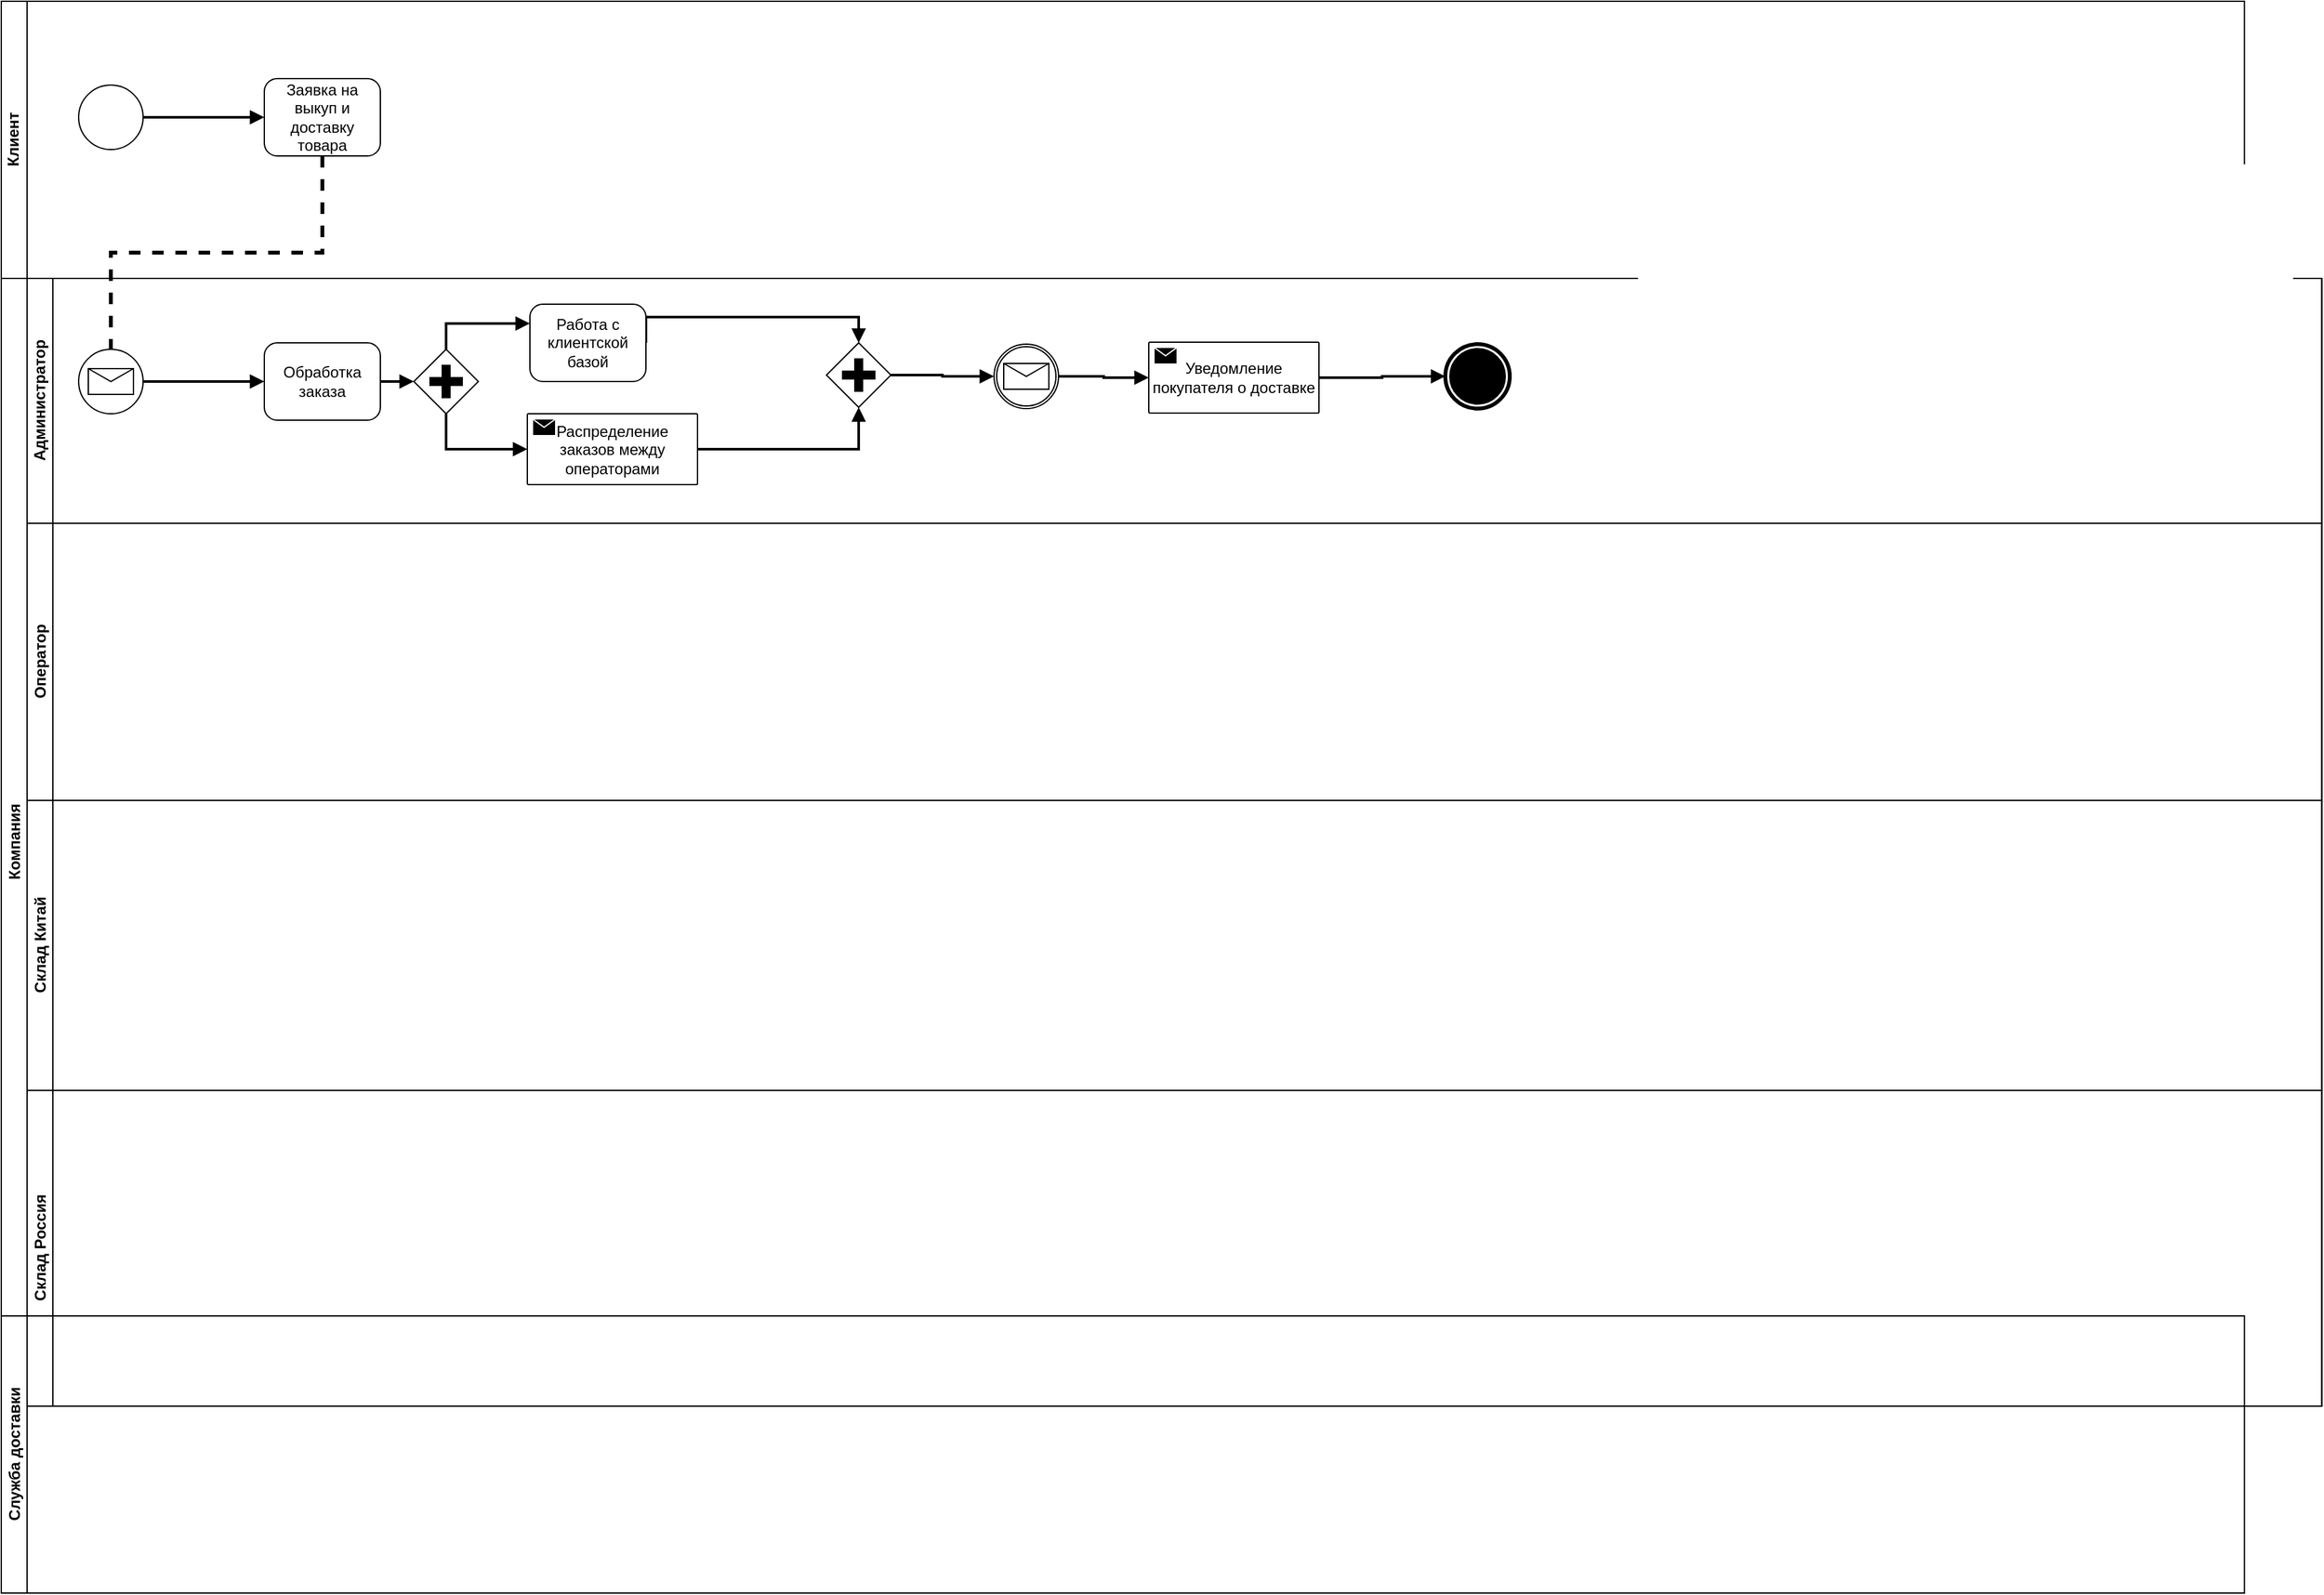 <mxfile version="20.3.0" type="device"><diagram id="prtHgNgQTEPvFCAcTncT" name="Page-1"><mxGraphModel dx="553" dy="2075" grid="1" gridSize="10" guides="1" tooltips="1" connect="1" arrows="1" fold="1" page="1" pageScale="1" pageWidth="827" pageHeight="1169" math="0" shadow="0"><root><mxCell id="0"/><mxCell id="1" parent="0"/><mxCell id="dNxyNK7c78bLwvsdeMH5-19" value="Компания" style="swimlane;html=1;childLayout=stackLayout;resizeParent=1;resizeParentMax=0;horizontal=0;startSize=20;horizontalStack=0;" parent="1" vertex="1"><mxGeometry x="120" y="120" width="1799.79" height="875" as="geometry"/></mxCell><mxCell id="dNxyNK7c78bLwvsdeMH5-20" value="Администратор" style="swimlane;html=1;startSize=20;horizontal=0;" parent="dNxyNK7c78bLwvsdeMH5-19" vertex="1"><mxGeometry x="20" width="1779.79" height="190" as="geometry"/></mxCell><mxCell id="xnWT8J1A1aoxG9lBanC5-50" style="edgeStyle=orthogonalEdgeStyle;rounded=0;orthogonalLoop=1;jettySize=auto;html=1;exitX=1;exitY=0.5;exitDx=0;exitDy=0;exitPerimeter=0;entryX=0;entryY=0.5;entryDx=0;entryDy=0;entryPerimeter=0;strokeWidth=2;endArrow=block;endFill=1;" edge="1" parent="dNxyNK7c78bLwvsdeMH5-20" source="xnWT8J1A1aoxG9lBanC5-43" target="xnWT8J1A1aoxG9lBanC5-49"><mxGeometry relative="1" as="geometry"/></mxCell><mxCell id="xnWT8J1A1aoxG9lBanC5-43" value="Обработка заказа" style="points=[[0.25,0,0],[0.5,0,0],[0.75,0,0],[1,0.25,0],[1,0.5,0],[1,0.75,0],[0.75,1,0],[0.5,1,0],[0.25,1,0],[0,0.75,0],[0,0.5,0],[0,0.25,0]];shape=mxgraph.bpmn.task;whiteSpace=wrap;rectStyle=rounded;size=10;taskMarker=abstract;" vertex="1" parent="dNxyNK7c78bLwvsdeMH5-20"><mxGeometry x="184" y="50" width="90" height="60" as="geometry"/></mxCell><mxCell id="xnWT8J1A1aoxG9lBanC5-46" style="edgeStyle=orthogonalEdgeStyle;rounded=0;orthogonalLoop=1;jettySize=auto;html=1;exitX=1;exitY=0.5;exitDx=0;exitDy=0;exitPerimeter=0;entryX=0;entryY=0.5;entryDx=0;entryDy=0;entryPerimeter=0;strokeWidth=2;endArrow=block;endFill=1;" edge="1" parent="dNxyNK7c78bLwvsdeMH5-20" source="xnWT8J1A1aoxG9lBanC5-44" target="xnWT8J1A1aoxG9lBanC5-43"><mxGeometry relative="1" as="geometry"/></mxCell><mxCell id="xnWT8J1A1aoxG9lBanC5-44" value="" style="points=[[0.145,0.145,0],[0.5,0,0],[0.855,0.145,0],[1,0.5,0],[0.855,0.855,0],[0.5,1,0],[0.145,0.855,0],[0,0.5,0]];shape=mxgraph.bpmn.event;html=1;verticalLabelPosition=bottom;labelBackgroundColor=#ffffff;verticalAlign=top;align=center;perimeter=ellipsePerimeter;outlineConnect=0;aspect=fixed;outline=standard;symbol=message;" vertex="1" parent="dNxyNK7c78bLwvsdeMH5-20"><mxGeometry x="40" y="55" width="50" height="50" as="geometry"/></mxCell><mxCell id="xnWT8J1A1aoxG9lBanC5-57" style="edgeStyle=orthogonalEdgeStyle;rounded=0;orthogonalLoop=1;jettySize=auto;html=1;exitX=1;exitY=0.5;exitDx=0;exitDy=0;exitPerimeter=0;entryX=0.5;entryY=0;entryDx=0;entryDy=0;entryPerimeter=0;strokeWidth=2;endArrow=block;endFill=1;" edge="1" parent="dNxyNK7c78bLwvsdeMH5-20" source="xnWT8J1A1aoxG9lBanC5-47" target="xnWT8J1A1aoxG9lBanC5-56"><mxGeometry relative="1" as="geometry"><Array as="points"><mxPoint x="480" y="30"/><mxPoint x="645" y="30"/></Array></mxGeometry></mxCell><mxCell id="xnWT8J1A1aoxG9lBanC5-47" value="Работа с клиентской базой" style="points=[[0.25,0,0],[0.5,0,0],[0.75,0,0],[1,0.25,0],[1,0.5,0],[1,0.75,0],[0.75,1,0],[0.5,1,0],[0.25,1,0],[0,0.75,0],[0,0.5,0],[0,0.25,0]];shape=mxgraph.bpmn.task;whiteSpace=wrap;rectStyle=rounded;size=10;taskMarker=abstract;" vertex="1" parent="dNxyNK7c78bLwvsdeMH5-20"><mxGeometry x="390" y="20" width="90" height="60" as="geometry"/></mxCell><mxCell id="xnWT8J1A1aoxG9lBanC5-51" style="edgeStyle=orthogonalEdgeStyle;rounded=0;orthogonalLoop=1;jettySize=auto;html=1;exitX=0.5;exitY=0;exitDx=0;exitDy=0;exitPerimeter=0;entryX=0;entryY=0.25;entryDx=0;entryDy=0;entryPerimeter=0;strokeWidth=2;endArrow=block;endFill=1;" edge="1" parent="dNxyNK7c78bLwvsdeMH5-20" source="xnWT8J1A1aoxG9lBanC5-49" target="xnWT8J1A1aoxG9lBanC5-47"><mxGeometry relative="1" as="geometry"/></mxCell><mxCell id="xnWT8J1A1aoxG9lBanC5-55" style="edgeStyle=orthogonalEdgeStyle;rounded=0;orthogonalLoop=1;jettySize=auto;html=1;exitX=0.5;exitY=1;exitDx=0;exitDy=0;exitPerimeter=0;entryX=0;entryY=0.5;entryDx=0;entryDy=0;entryPerimeter=0;strokeWidth=2;endArrow=block;endFill=1;" edge="1" parent="dNxyNK7c78bLwvsdeMH5-20" source="xnWT8J1A1aoxG9lBanC5-49" target="xnWT8J1A1aoxG9lBanC5-53"><mxGeometry relative="1" as="geometry"/></mxCell><mxCell id="xnWT8J1A1aoxG9lBanC5-49" value="" style="points=[[0.25,0.25,0],[0.5,0,0],[0.75,0.25,0],[1,0.5,0],[0.75,0.75,0],[0.5,1,0],[0.25,0.75,0],[0,0.5,0]];shape=mxgraph.bpmn.gateway2;html=1;verticalLabelPosition=bottom;labelBackgroundColor=#ffffff;verticalAlign=top;align=center;perimeter=rhombusPerimeter;outlineConnect=0;outline=none;symbol=none;gwType=parallel;" vertex="1" parent="dNxyNK7c78bLwvsdeMH5-20"><mxGeometry x="300" y="55" width="50" height="50" as="geometry"/></mxCell><mxCell id="xnWT8J1A1aoxG9lBanC5-58" style="edgeStyle=orthogonalEdgeStyle;rounded=0;orthogonalLoop=1;jettySize=auto;html=1;exitX=1;exitY=0.5;exitDx=0;exitDy=0;exitPerimeter=0;entryX=0.5;entryY=1;entryDx=0;entryDy=0;entryPerimeter=0;strokeWidth=2;endArrow=block;endFill=1;" edge="1" parent="dNxyNK7c78bLwvsdeMH5-20" source="xnWT8J1A1aoxG9lBanC5-53" target="xnWT8J1A1aoxG9lBanC5-56"><mxGeometry relative="1" as="geometry"/></mxCell><mxCell id="xnWT8J1A1aoxG9lBanC5-53" value="Распределение заказов между операторами" style="points=[[0.25,0,0],[0.5,0,0],[0.75,0,0],[1,0.25,0],[1,0.5,0],[1,0.75,0],[0.75,1,0],[0.5,1,0],[0.25,1,0],[0,0.75,0],[0,0.5,0],[0,0.25,0]];shape=mxgraph.bpmn.task;whiteSpace=wrap;rectStyle=rounded;size=1;taskMarker=send;" vertex="1" parent="dNxyNK7c78bLwvsdeMH5-20"><mxGeometry x="388" y="105" width="132" height="55" as="geometry"/></mxCell><mxCell id="xnWT8J1A1aoxG9lBanC5-60" style="edgeStyle=orthogonalEdgeStyle;rounded=0;orthogonalLoop=1;jettySize=auto;html=1;exitX=1;exitY=0.5;exitDx=0;exitDy=0;exitPerimeter=0;entryX=0;entryY=0.5;entryDx=0;entryDy=0;entryPerimeter=0;strokeWidth=2;endArrow=block;endFill=1;" edge="1" parent="dNxyNK7c78bLwvsdeMH5-20" source="xnWT8J1A1aoxG9lBanC5-56" target="xnWT8J1A1aoxG9lBanC5-59"><mxGeometry relative="1" as="geometry"/></mxCell><mxCell id="xnWT8J1A1aoxG9lBanC5-56" value="" style="points=[[0.25,0.25,0],[0.5,0,0],[0.75,0.25,0],[1,0.5,0],[0.75,0.75,0],[0.5,1,0],[0.25,0.75,0],[0,0.5,0]];shape=mxgraph.bpmn.gateway2;html=1;verticalLabelPosition=bottom;labelBackgroundColor=#ffffff;verticalAlign=top;align=center;perimeter=rhombusPerimeter;outlineConnect=0;outline=none;symbol=none;gwType=parallel;" vertex="1" parent="dNxyNK7c78bLwvsdeMH5-20"><mxGeometry x="620" y="50" width="50" height="50" as="geometry"/></mxCell><mxCell id="xnWT8J1A1aoxG9lBanC5-62" style="edgeStyle=orthogonalEdgeStyle;rounded=0;orthogonalLoop=1;jettySize=auto;html=1;exitX=1;exitY=0.5;exitDx=0;exitDy=0;exitPerimeter=0;entryX=0;entryY=0.5;entryDx=0;entryDy=0;entryPerimeter=0;strokeWidth=2;endArrow=block;endFill=1;" edge="1" parent="dNxyNK7c78bLwvsdeMH5-20" source="xnWT8J1A1aoxG9lBanC5-59" target="xnWT8J1A1aoxG9lBanC5-61"><mxGeometry relative="1" as="geometry"/></mxCell><mxCell id="xnWT8J1A1aoxG9lBanC5-59" value="" style="points=[[0.145,0.145,0],[0.5,0,0],[0.855,0.145,0],[1,0.5,0],[0.855,0.855,0],[0.5,1,0],[0.145,0.855,0],[0,0.5,0]];shape=mxgraph.bpmn.event;html=1;verticalLabelPosition=bottom;labelBackgroundColor=#ffffff;verticalAlign=top;align=center;perimeter=ellipsePerimeter;outlineConnect=0;aspect=fixed;outline=catching;symbol=message;" vertex="1" parent="dNxyNK7c78bLwvsdeMH5-20"><mxGeometry x="750" y="51" width="50" height="50" as="geometry"/></mxCell><mxCell id="xnWT8J1A1aoxG9lBanC5-64" style="edgeStyle=orthogonalEdgeStyle;rounded=0;orthogonalLoop=1;jettySize=auto;html=1;exitX=1;exitY=0.5;exitDx=0;exitDy=0;exitPerimeter=0;entryX=0;entryY=0.5;entryDx=0;entryDy=0;entryPerimeter=0;strokeWidth=2;endArrow=block;endFill=1;" edge="1" parent="dNxyNK7c78bLwvsdeMH5-20" source="xnWT8J1A1aoxG9lBanC5-61" target="xnWT8J1A1aoxG9lBanC5-63"><mxGeometry relative="1" as="geometry"/></mxCell><mxCell id="xnWT8J1A1aoxG9lBanC5-61" value="Уведомление покупателя о доставке" style="points=[[0.25,0,0],[0.5,0,0],[0.75,0,0],[1,0.25,0],[1,0.5,0],[1,0.75,0],[0.75,1,0],[0.5,1,0],[0.25,1,0],[0,0.75,0],[0,0.5,0],[0,0.25,0]];shape=mxgraph.bpmn.task;whiteSpace=wrap;rectStyle=rounded;size=1;taskMarker=send;" vertex="1" parent="dNxyNK7c78bLwvsdeMH5-20"><mxGeometry x="870" y="49.5" width="132" height="55" as="geometry"/></mxCell><mxCell id="xnWT8J1A1aoxG9lBanC5-63" value="" style="points=[[0.145,0.145,0],[0.5,0,0],[0.855,0.145,0],[1,0.5,0],[0.855,0.855,0],[0.5,1,0],[0.145,0.855,0],[0,0.5,0]];shape=mxgraph.bpmn.event;html=1;verticalLabelPosition=bottom;labelBackgroundColor=#ffffff;verticalAlign=top;align=center;perimeter=ellipsePerimeter;outlineConnect=0;aspect=fixed;outline=end;symbol=terminate;strokeWidth=1;perimeterSpacing=0;" vertex="1" parent="dNxyNK7c78bLwvsdeMH5-20"><mxGeometry x="1100" y="51" width="50" height="50" as="geometry"/></mxCell><mxCell id="dNxyNK7c78bLwvsdeMH5-21" value="Оператор" style="swimlane;html=1;startSize=20;horizontal=0;" parent="dNxyNK7c78bLwvsdeMH5-19" vertex="1"><mxGeometry x="20" y="190" width="1779.79" height="215" as="geometry"/></mxCell><mxCell id="dNxyNK7c78bLwvsdeMH5-22" value="Склад Китай" style="swimlane;html=1;startSize=20;horizontal=0;" parent="dNxyNK7c78bLwvsdeMH5-19" vertex="1"><mxGeometry x="20" y="405" width="1779.79" height="225" as="geometry"/></mxCell><mxCell id="xnWT8J1A1aoxG9lBanC5-30" value="Склад Россия" style="swimlane;html=1;startSize=20;horizontal=0;" vertex="1" parent="dNxyNK7c78bLwvsdeMH5-19"><mxGeometry x="20" y="630" width="1779.79" height="245" as="geometry"/></mxCell><mxCell id="xnWT8J1A1aoxG9lBanC5-37" value="Служба доставки" style="swimlane;html=1;startSize=20;horizontal=0;" vertex="1" parent="1"><mxGeometry x="120" y="925" width="1739.79" height="215" as="geometry"/></mxCell><mxCell id="xnWT8J1A1aoxG9lBanC5-38" value="Клиент" style="swimlane;html=1;startSize=20;horizontal=0;" vertex="1" parent="1"><mxGeometry x="120" y="-95" width="1739.79" height="215" as="geometry"/></mxCell><mxCell id="xnWT8J1A1aoxG9lBanC5-42" style="edgeStyle=orthogonalEdgeStyle;rounded=0;orthogonalLoop=1;jettySize=auto;html=1;exitX=1;exitY=0.5;exitDx=0;exitDy=0;exitPerimeter=0;entryX=0;entryY=0.5;entryDx=0;entryDy=0;entryPerimeter=0;endArrow=block;endFill=1;strokeWidth=2;" edge="1" parent="xnWT8J1A1aoxG9lBanC5-38" source="xnWT8J1A1aoxG9lBanC5-40" target="xnWT8J1A1aoxG9lBanC5-41"><mxGeometry relative="1" as="geometry"/></mxCell><mxCell id="xnWT8J1A1aoxG9lBanC5-40" value="" style="points=[[0.145,0.145,0],[0.5,0,0],[0.855,0.145,0],[1,0.5,0],[0.855,0.855,0],[0.5,1,0],[0.145,0.855,0],[0,0.5,0]];shape=mxgraph.bpmn.event;html=1;verticalLabelPosition=bottom;labelBackgroundColor=#ffffff;verticalAlign=top;align=center;perimeter=ellipsePerimeter;outlineConnect=0;aspect=fixed;outline=standard;symbol=general;" vertex="1" parent="xnWT8J1A1aoxG9lBanC5-38"><mxGeometry x="60" y="65" width="50" height="50" as="geometry"/></mxCell><mxCell id="xnWT8J1A1aoxG9lBanC5-41" value="Заявка на выкуп и доставку товара" style="points=[[0.25,0,0],[0.5,0,0],[0.75,0,0],[1,0.25,0],[1,0.5,0],[1,0.75,0],[0.75,1,0],[0.5,1,0],[0.25,1,0],[0,0.75,0],[0,0.5,0],[0,0.25,0]];shape=mxgraph.bpmn.task;whiteSpace=wrap;rectStyle=rounded;size=10;taskMarker=abstract;" vertex="1" parent="xnWT8J1A1aoxG9lBanC5-38"><mxGeometry x="204" y="60" width="90" height="60" as="geometry"/></mxCell><mxCell id="xnWT8J1A1aoxG9lBanC5-45" style="edgeStyle=orthogonalEdgeStyle;rounded=0;orthogonalLoop=1;jettySize=auto;html=1;exitX=0.5;exitY=1;exitDx=0;exitDy=0;exitPerimeter=0;entryX=0.5;entryY=0;entryDx=0;entryDy=0;entryPerimeter=0;endArrow=none;endFill=0;dashed=1;strokeWidth=3;" edge="1" parent="1" source="xnWT8J1A1aoxG9lBanC5-41" target="xnWT8J1A1aoxG9lBanC5-44"><mxGeometry relative="1" as="geometry"/></mxCell></root></mxGraphModel></diagram></mxfile>
